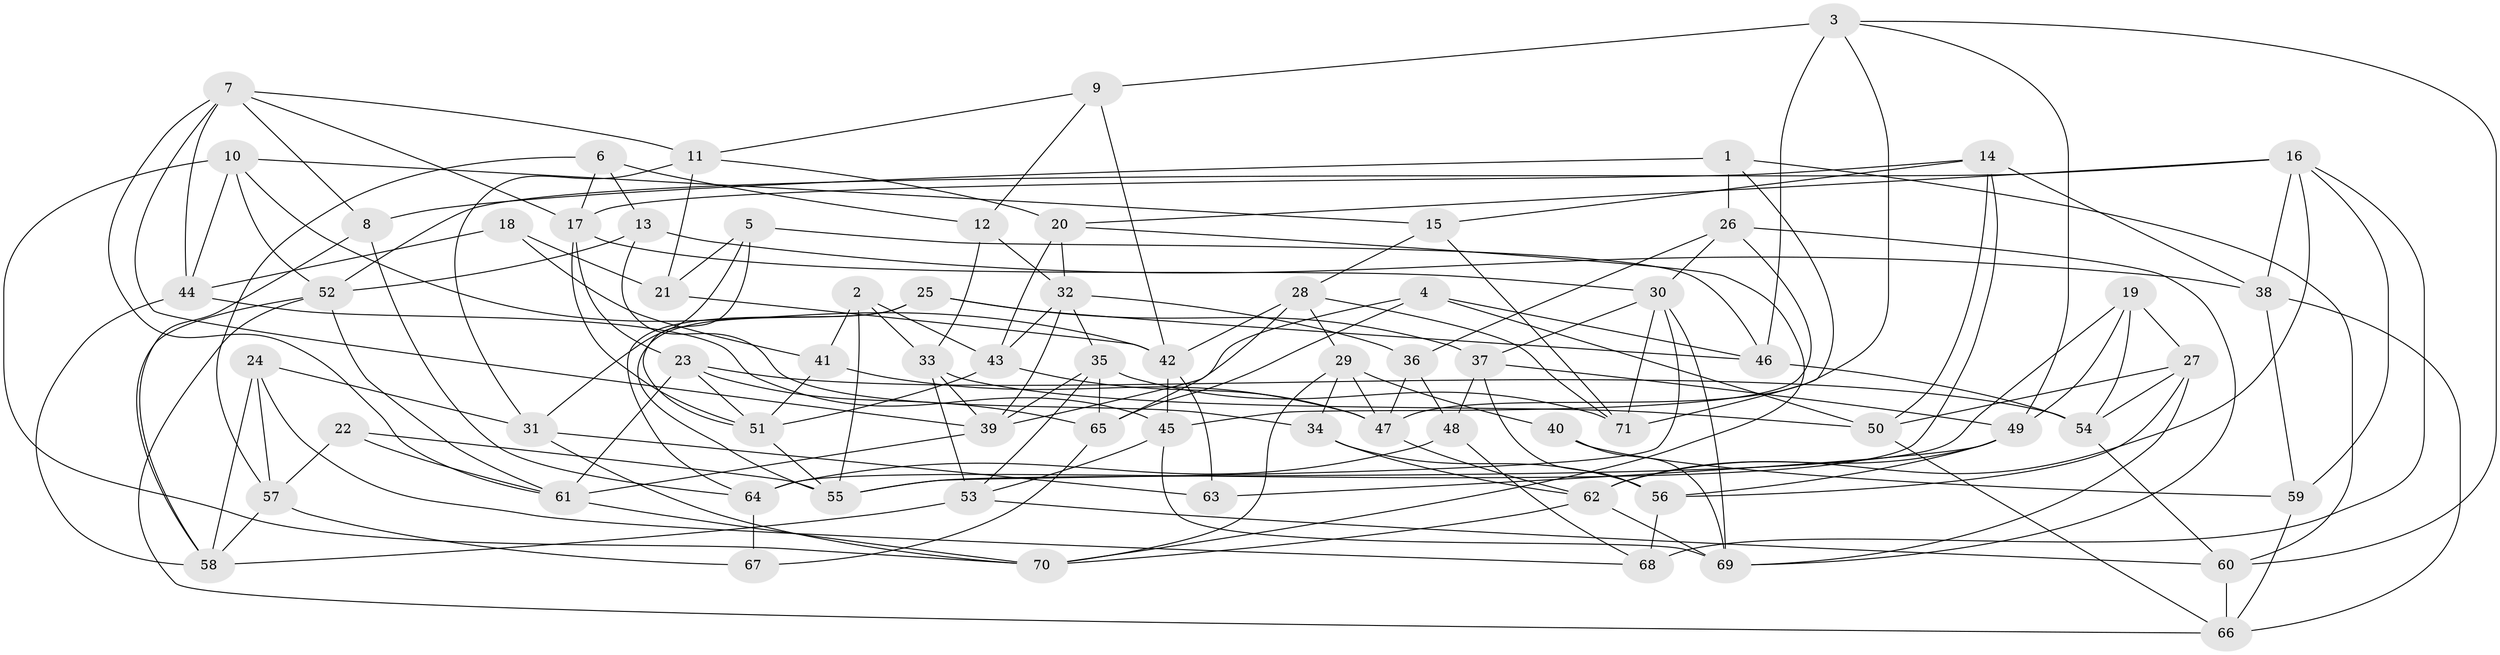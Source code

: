 // original degree distribution, {4: 1.0}
// Generated by graph-tools (version 1.1) at 2025/38/03/04/25 23:38:17]
// undirected, 71 vertices, 171 edges
graph export_dot {
  node [color=gray90,style=filled];
  1;
  2;
  3;
  4;
  5;
  6;
  7;
  8;
  9;
  10;
  11;
  12;
  13;
  14;
  15;
  16;
  17;
  18;
  19;
  20;
  21;
  22;
  23;
  24;
  25;
  26;
  27;
  28;
  29;
  30;
  31;
  32;
  33;
  34;
  35;
  36;
  37;
  38;
  39;
  40;
  41;
  42;
  43;
  44;
  45;
  46;
  47;
  48;
  49;
  50;
  51;
  52;
  53;
  54;
  55;
  56;
  57;
  58;
  59;
  60;
  61;
  62;
  63;
  64;
  65;
  66;
  67;
  68;
  69;
  70;
  71;
  1 -- 8 [weight=1.0];
  1 -- 26 [weight=1.0];
  1 -- 60 [weight=1.0];
  1 -- 71 [weight=1.0];
  2 -- 33 [weight=1.0];
  2 -- 41 [weight=1.0];
  2 -- 43 [weight=1.0];
  2 -- 55 [weight=1.0];
  3 -- 9 [weight=1.0];
  3 -- 46 [weight=2.0];
  3 -- 47 [weight=1.0];
  3 -- 49 [weight=1.0];
  3 -- 60 [weight=1.0];
  4 -- 39 [weight=1.0];
  4 -- 46 [weight=1.0];
  4 -- 50 [weight=1.0];
  4 -- 65 [weight=1.0];
  5 -- 21 [weight=1.0];
  5 -- 31 [weight=1.0];
  5 -- 46 [weight=1.0];
  5 -- 51 [weight=1.0];
  6 -- 12 [weight=1.0];
  6 -- 13 [weight=1.0];
  6 -- 17 [weight=1.0];
  6 -- 57 [weight=1.0];
  7 -- 8 [weight=1.0];
  7 -- 11 [weight=1.0];
  7 -- 17 [weight=1.0];
  7 -- 39 [weight=1.0];
  7 -- 44 [weight=1.0];
  7 -- 61 [weight=1.0];
  8 -- 58 [weight=1.0];
  8 -- 64 [weight=1.0];
  9 -- 11 [weight=1.0];
  9 -- 12 [weight=1.0];
  9 -- 42 [weight=1.0];
  10 -- 15 [weight=1.0];
  10 -- 42 [weight=1.0];
  10 -- 44 [weight=2.0];
  10 -- 52 [weight=1.0];
  10 -- 70 [weight=1.0];
  11 -- 20 [weight=1.0];
  11 -- 21 [weight=2.0];
  11 -- 31 [weight=1.0];
  12 -- 32 [weight=1.0];
  12 -- 33 [weight=1.0];
  13 -- 34 [weight=1.0];
  13 -- 38 [weight=1.0];
  13 -- 52 [weight=1.0];
  14 -- 15 [weight=1.0];
  14 -- 17 [weight=1.0];
  14 -- 38 [weight=2.0];
  14 -- 50 [weight=1.0];
  14 -- 64 [weight=1.0];
  15 -- 28 [weight=1.0];
  15 -- 71 [weight=1.0];
  16 -- 20 [weight=1.0];
  16 -- 38 [weight=1.0];
  16 -- 52 [weight=1.0];
  16 -- 59 [weight=1.0];
  16 -- 62 [weight=1.0];
  16 -- 68 [weight=1.0];
  17 -- 23 [weight=1.0];
  17 -- 30 [weight=1.0];
  17 -- 51 [weight=1.0];
  18 -- 21 [weight=2.0];
  18 -- 41 [weight=1.0];
  18 -- 44 [weight=1.0];
  19 -- 27 [weight=1.0];
  19 -- 49 [weight=1.0];
  19 -- 54 [weight=1.0];
  19 -- 55 [weight=1.0];
  20 -- 32 [weight=1.0];
  20 -- 43 [weight=2.0];
  20 -- 70 [weight=1.0];
  21 -- 42 [weight=1.0];
  22 -- 55 [weight=1.0];
  22 -- 57 [weight=2.0];
  22 -- 61 [weight=1.0];
  23 -- 51 [weight=1.0];
  23 -- 54 [weight=2.0];
  23 -- 61 [weight=1.0];
  23 -- 65 [weight=1.0];
  24 -- 31 [weight=1.0];
  24 -- 57 [weight=1.0];
  24 -- 58 [weight=1.0];
  24 -- 68 [weight=1.0];
  25 -- 37 [weight=1.0];
  25 -- 46 [weight=1.0];
  25 -- 55 [weight=1.0];
  25 -- 64 [weight=1.0];
  26 -- 30 [weight=1.0];
  26 -- 36 [weight=1.0];
  26 -- 45 [weight=2.0];
  26 -- 69 [weight=1.0];
  27 -- 50 [weight=2.0];
  27 -- 54 [weight=1.0];
  27 -- 56 [weight=1.0];
  27 -- 69 [weight=1.0];
  28 -- 29 [weight=1.0];
  28 -- 42 [weight=1.0];
  28 -- 65 [weight=2.0];
  28 -- 71 [weight=1.0];
  29 -- 34 [weight=1.0];
  29 -- 40 [weight=2.0];
  29 -- 47 [weight=1.0];
  29 -- 70 [weight=1.0];
  30 -- 37 [weight=1.0];
  30 -- 55 [weight=1.0];
  30 -- 69 [weight=1.0];
  30 -- 71 [weight=1.0];
  31 -- 63 [weight=2.0];
  31 -- 70 [weight=1.0];
  32 -- 35 [weight=1.0];
  32 -- 36 [weight=1.0];
  32 -- 39 [weight=1.0];
  32 -- 43 [weight=1.0];
  33 -- 39 [weight=1.0];
  33 -- 50 [weight=1.0];
  33 -- 53 [weight=2.0];
  34 -- 56 [weight=1.0];
  34 -- 62 [weight=1.0];
  35 -- 39 [weight=1.0];
  35 -- 53 [weight=1.0];
  35 -- 65 [weight=1.0];
  35 -- 71 [weight=2.0];
  36 -- 47 [weight=1.0];
  36 -- 48 [weight=1.0];
  37 -- 48 [weight=1.0];
  37 -- 49 [weight=1.0];
  37 -- 56 [weight=2.0];
  38 -- 59 [weight=1.0];
  38 -- 66 [weight=1.0];
  39 -- 61 [weight=1.0];
  40 -- 59 [weight=1.0];
  40 -- 69 [weight=1.0];
  41 -- 47 [weight=1.0];
  41 -- 51 [weight=1.0];
  42 -- 45 [weight=1.0];
  42 -- 63 [weight=1.0];
  43 -- 47 [weight=1.0];
  43 -- 51 [weight=1.0];
  44 -- 45 [weight=1.0];
  44 -- 58 [weight=1.0];
  45 -- 53 [weight=1.0];
  45 -- 69 [weight=1.0];
  46 -- 54 [weight=1.0];
  47 -- 62 [weight=1.0];
  48 -- 64 [weight=1.0];
  48 -- 68 [weight=1.0];
  49 -- 56 [weight=1.0];
  49 -- 62 [weight=1.0];
  49 -- 63 [weight=1.0];
  50 -- 66 [weight=1.0];
  51 -- 55 [weight=1.0];
  52 -- 58 [weight=1.0];
  52 -- 61 [weight=1.0];
  52 -- 66 [weight=1.0];
  53 -- 58 [weight=1.0];
  53 -- 60 [weight=1.0];
  54 -- 60 [weight=1.0];
  56 -- 68 [weight=1.0];
  57 -- 58 [weight=1.0];
  57 -- 67 [weight=1.0];
  59 -- 66 [weight=1.0];
  60 -- 66 [weight=2.0];
  61 -- 70 [weight=1.0];
  62 -- 69 [weight=1.0];
  62 -- 70 [weight=1.0];
  64 -- 67 [weight=2.0];
  65 -- 67 [weight=1.0];
}
